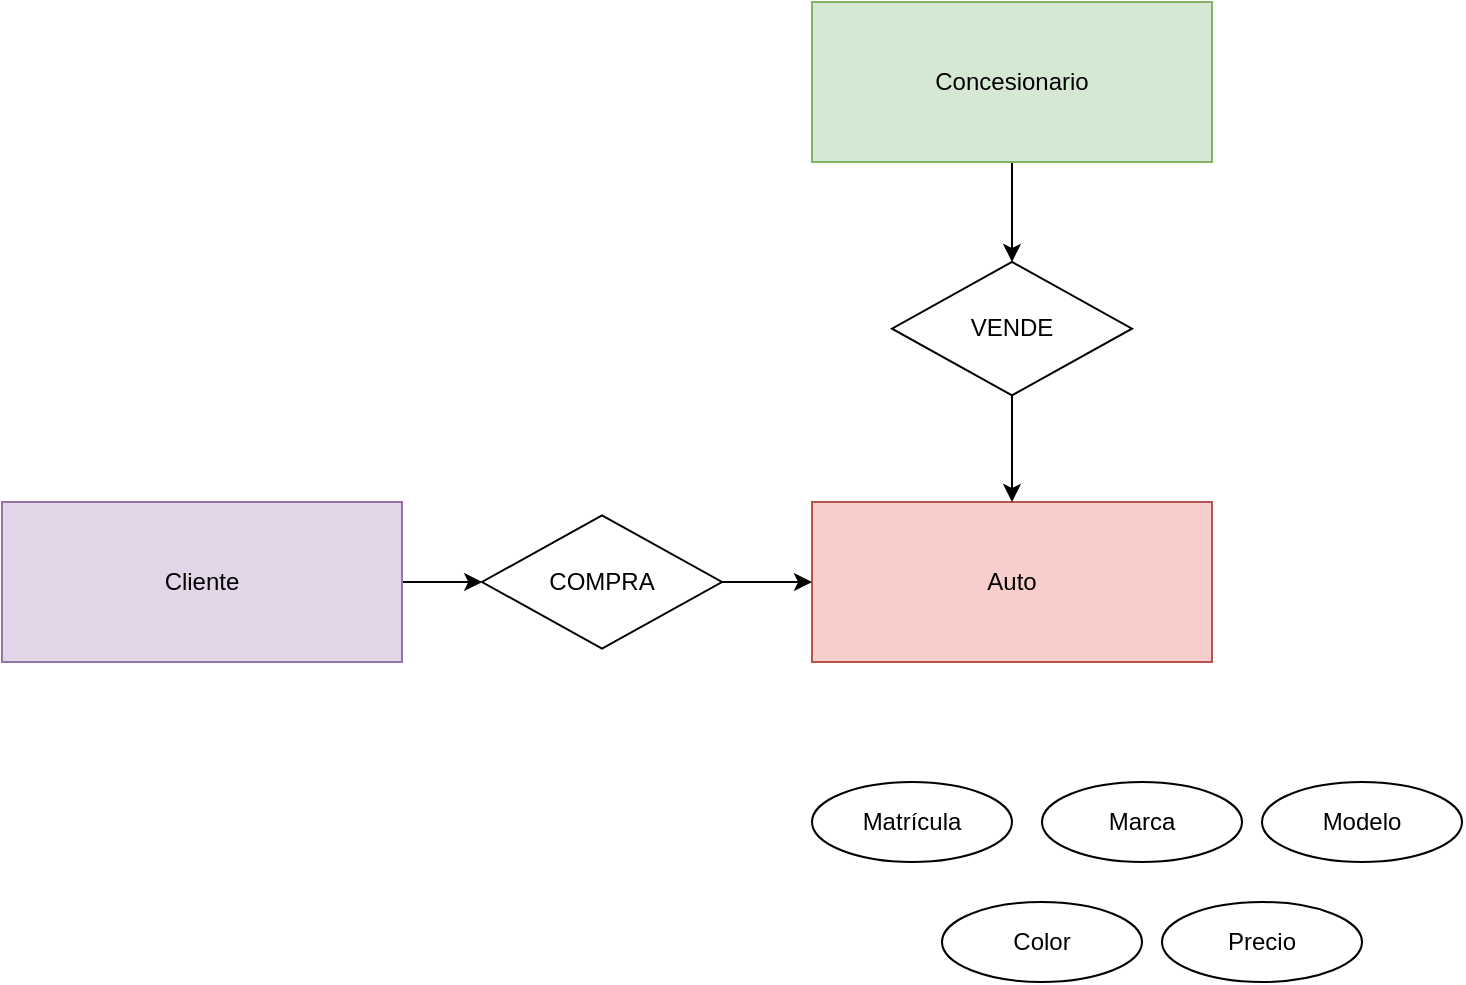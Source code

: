<mxfile version="21.5.0" type="github">
  <diagram name="Página-1" id="YvwJjjqSAecZRgfmG4eg">
    <mxGraphModel dx="1647" dy="904" grid="1" gridSize="10" guides="1" tooltips="1" connect="1" arrows="1" fold="1" page="1" pageScale="1" pageWidth="1169" pageHeight="827" math="0" shadow="0">
      <root>
        <mxCell id="0" />
        <mxCell id="1" parent="0" />
        <mxCell id="vJCJxbj0sm_tCwKhmD1Q-1" value="Auto" style="whiteSpace=wrap;html=1;align=center;fillColor=#f8cecc;strokeColor=#b85450;" vertex="1" parent="1">
          <mxGeometry x="555" y="380" width="200" height="80" as="geometry" />
        </mxCell>
        <mxCell id="vJCJxbj0sm_tCwKhmD1Q-10" value="" style="edgeStyle=orthogonalEdgeStyle;rounded=0;orthogonalLoop=1;jettySize=auto;html=1;" edge="1" parent="1" source="vJCJxbj0sm_tCwKhmD1Q-2" target="vJCJxbj0sm_tCwKhmD1Q-4">
          <mxGeometry relative="1" as="geometry" />
        </mxCell>
        <mxCell id="vJCJxbj0sm_tCwKhmD1Q-2" value="Cliente" style="whiteSpace=wrap;html=1;align=center;fillColor=#e1d5e7;strokeColor=#9673a6;" vertex="1" parent="1">
          <mxGeometry x="149.997" y="380" width="200" height="80" as="geometry" />
        </mxCell>
        <mxCell id="vJCJxbj0sm_tCwKhmD1Q-7" value="" style="edgeStyle=orthogonalEdgeStyle;rounded=0;orthogonalLoop=1;jettySize=auto;html=1;" edge="1" parent="1" source="vJCJxbj0sm_tCwKhmD1Q-3" target="vJCJxbj0sm_tCwKhmD1Q-5">
          <mxGeometry relative="1" as="geometry" />
        </mxCell>
        <mxCell id="vJCJxbj0sm_tCwKhmD1Q-3" value="Concesionario" style="whiteSpace=wrap;html=1;align=center;fillColor=#d5e8d4;strokeColor=#82b366;" vertex="1" parent="1">
          <mxGeometry x="555" y="130" width="200" height="80" as="geometry" />
        </mxCell>
        <mxCell id="vJCJxbj0sm_tCwKhmD1Q-9" value="" style="edgeStyle=orthogonalEdgeStyle;rounded=0;orthogonalLoop=1;jettySize=auto;html=1;" edge="1" parent="1" source="vJCJxbj0sm_tCwKhmD1Q-4" target="vJCJxbj0sm_tCwKhmD1Q-1">
          <mxGeometry relative="1" as="geometry" />
        </mxCell>
        <mxCell id="vJCJxbj0sm_tCwKhmD1Q-4" value="COMPRA" style="shape=rhombus;perimeter=rhombusPerimeter;whiteSpace=wrap;html=1;align=center;" vertex="1" parent="1">
          <mxGeometry x="390.003" y="386.667" width="120" height="66.667" as="geometry" />
        </mxCell>
        <mxCell id="vJCJxbj0sm_tCwKhmD1Q-8" value="" style="edgeStyle=orthogonalEdgeStyle;rounded=0;orthogonalLoop=1;jettySize=auto;html=1;" edge="1" parent="1" source="vJCJxbj0sm_tCwKhmD1Q-5" target="vJCJxbj0sm_tCwKhmD1Q-1">
          <mxGeometry relative="1" as="geometry" />
        </mxCell>
        <mxCell id="vJCJxbj0sm_tCwKhmD1Q-5" value="VENDE" style="shape=rhombus;perimeter=rhombusPerimeter;whiteSpace=wrap;html=1;align=center;" vertex="1" parent="1">
          <mxGeometry x="595" y="259.997" width="120" height="66.667" as="geometry" />
        </mxCell>
        <mxCell id="vJCJxbj0sm_tCwKhmD1Q-11" value="Matrícula" style="ellipse;whiteSpace=wrap;html=1;align=center;" vertex="1" parent="1">
          <mxGeometry x="555" y="520" width="100" height="40" as="geometry" />
        </mxCell>
        <mxCell id="vJCJxbj0sm_tCwKhmD1Q-12" value="Marca" style="ellipse;whiteSpace=wrap;html=1;align=center;" vertex="1" parent="1">
          <mxGeometry x="670" y="520" width="100" height="40" as="geometry" />
        </mxCell>
        <mxCell id="vJCJxbj0sm_tCwKhmD1Q-13" value="Modelo" style="ellipse;whiteSpace=wrap;html=1;align=center;" vertex="1" parent="1">
          <mxGeometry x="780" y="520" width="100" height="40" as="geometry" />
        </mxCell>
        <mxCell id="vJCJxbj0sm_tCwKhmD1Q-14" value="Color" style="ellipse;whiteSpace=wrap;html=1;align=center;" vertex="1" parent="1">
          <mxGeometry x="620" y="580" width="100" height="40" as="geometry" />
        </mxCell>
        <mxCell id="vJCJxbj0sm_tCwKhmD1Q-15" value="Precio" style="ellipse;whiteSpace=wrap;html=1;align=center;" vertex="1" parent="1">
          <mxGeometry x="730" y="580" width="100" height="40" as="geometry" />
        </mxCell>
      </root>
    </mxGraphModel>
  </diagram>
</mxfile>
